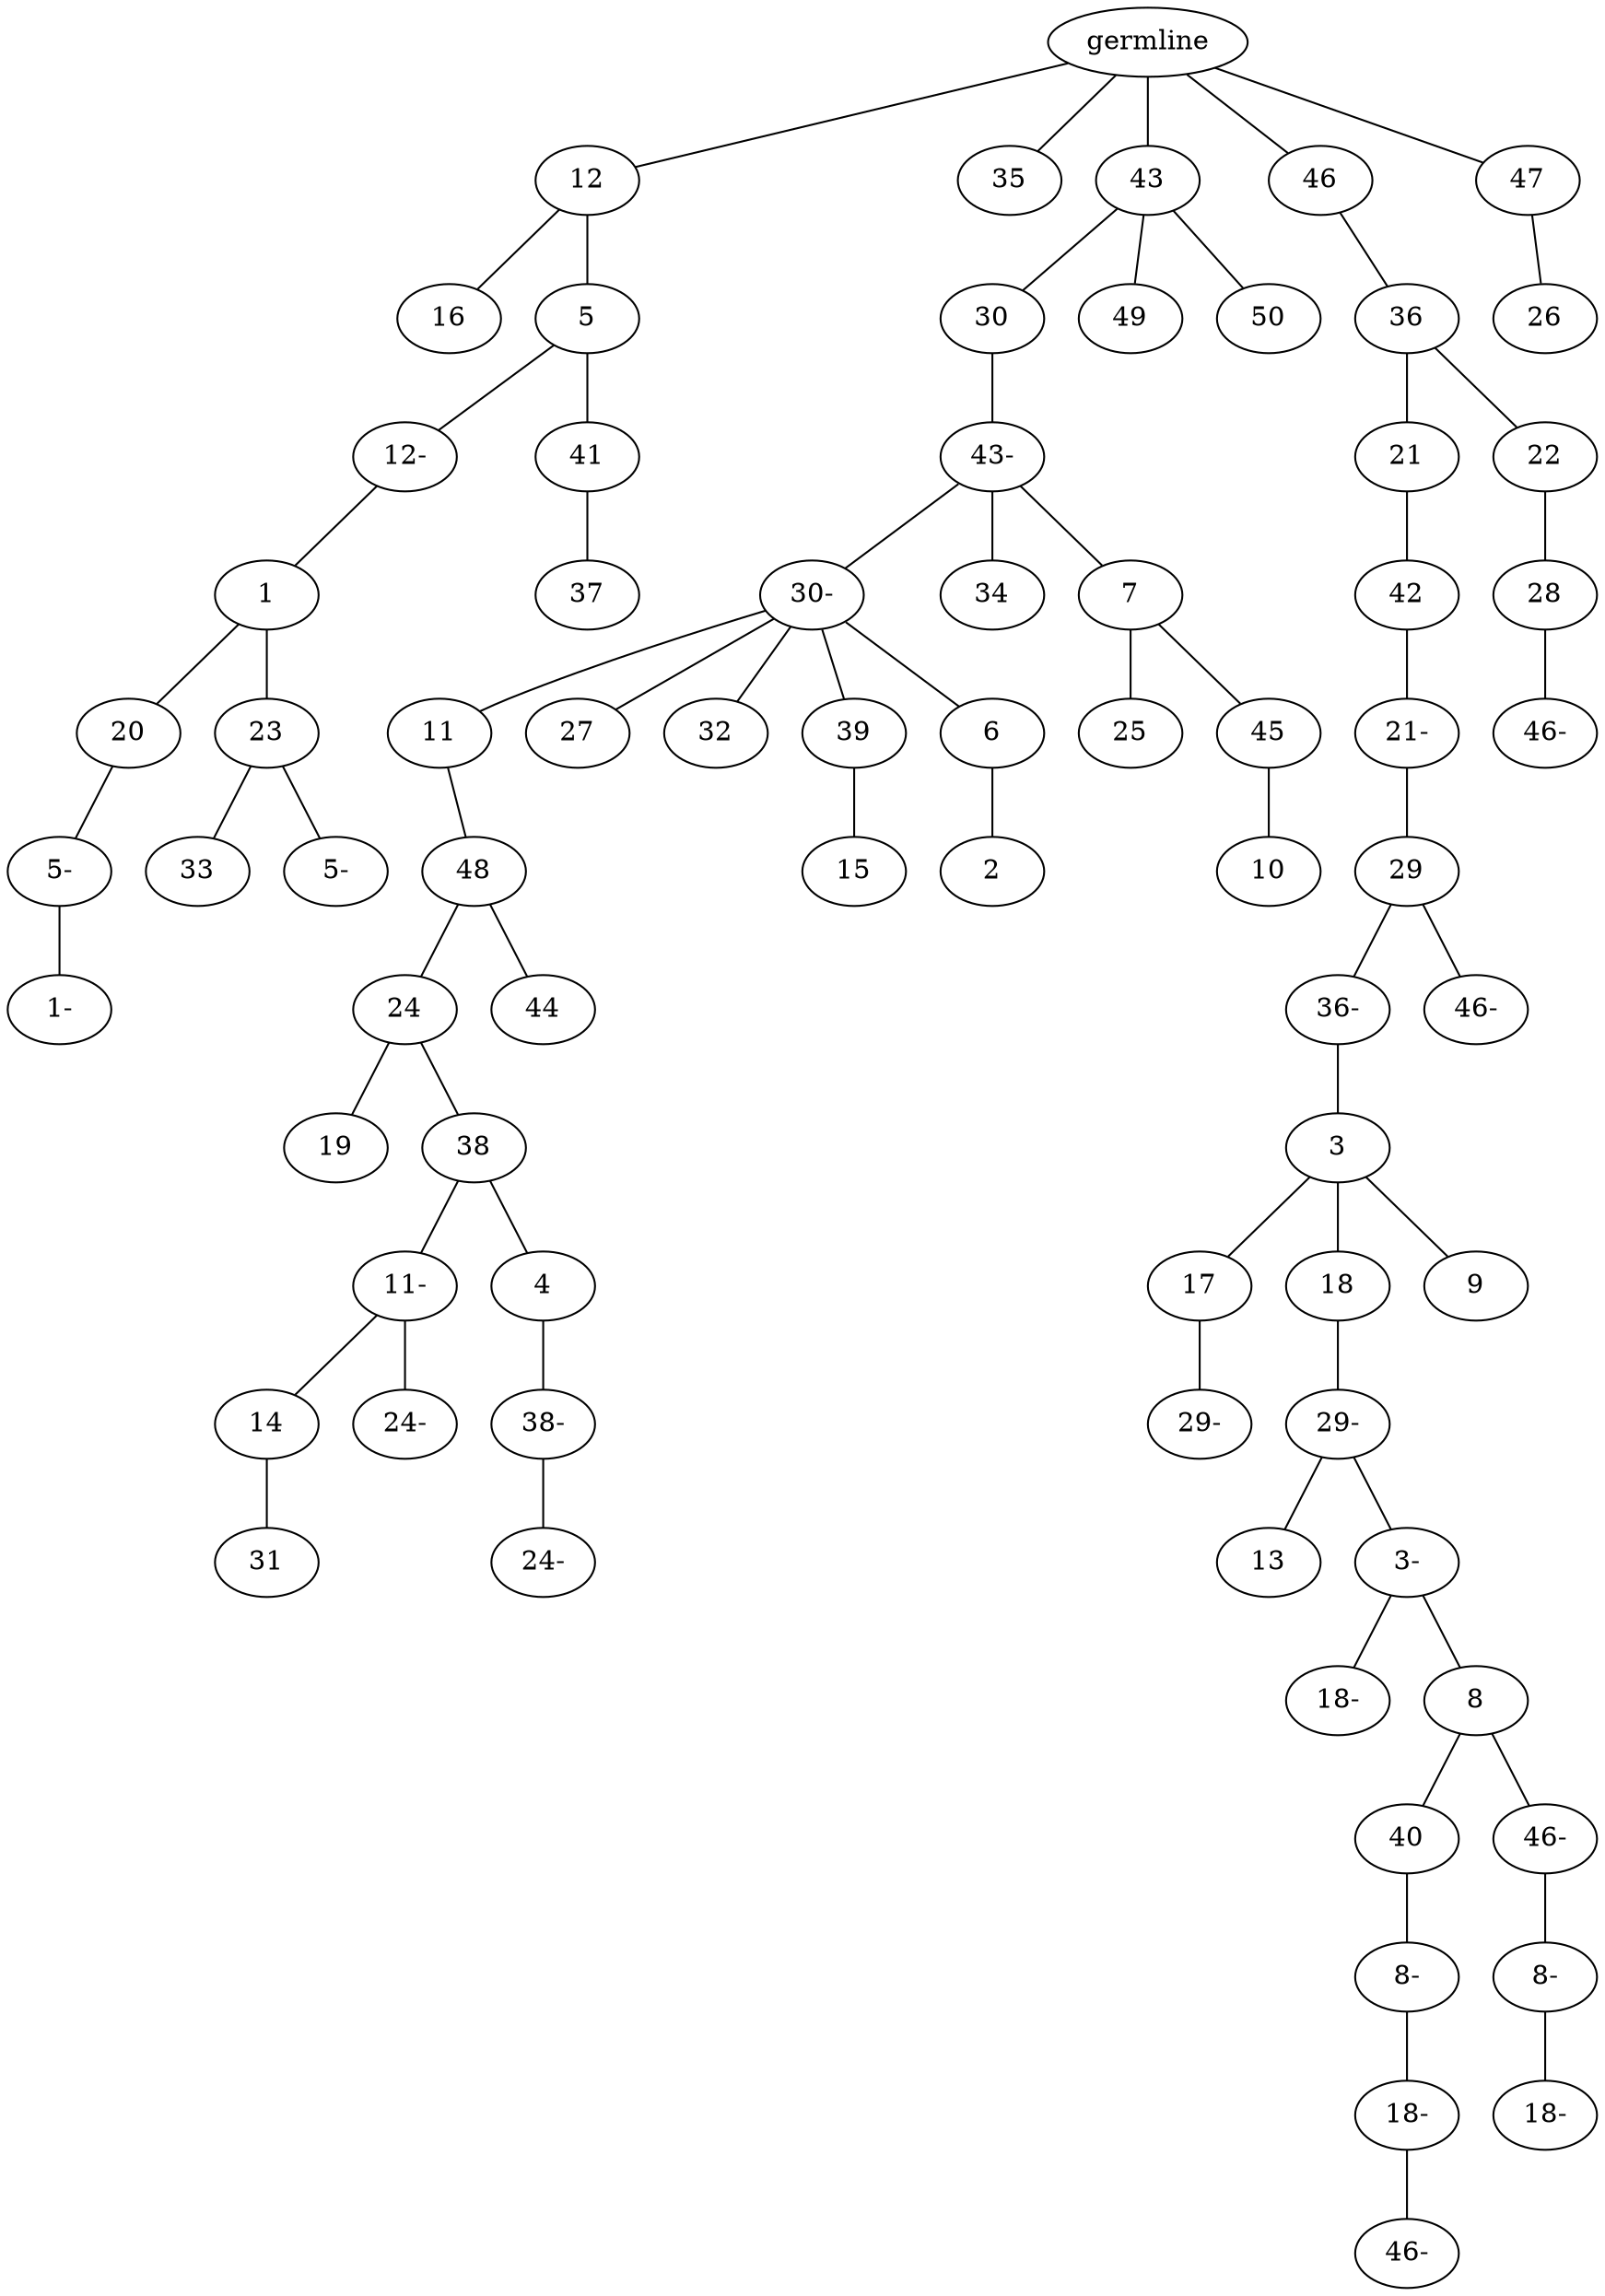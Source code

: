 graph tree {
    "140254217458736" [label="germline"];
    "140254216101216" [label="12"];
    "140254217484896" [label="16"];
    "140254217483408" [label="5"];
    "140254217140064" [label="12-"];
    "140254215964176" [label="1"];
    "140254215963120" [label="20"];
    "140254215954688" [label="5-"];
    "140254215955936" [label="1-"];
    "140254215954976" [label="23"];
    "140254215956800" [label="33"];
    "140254215955072" [label="5-"];
    "140254217141552" [label="41"];
    "140254215966480" [label="37"];
    "140254217482736" [label="35"];
    "140254217484800" [label="43"];
    "140254217139296" [label="30"];
    "140254215957328" [label="43-"];
    "140254217073952" [label="30-"];
    "140254217073232" [label="11"];
    "140254217075440" [label="48"];
    "140254217076544" [label="24"];
    "140254217076400" [label="19"];
    "140254217075680" [label="38"];
    "140254217075152" [label="11-"];
    "140254217073568" [label="14"];
    "140254217072944" [label="31"];
    "140254217073712" [label="24-"];
    "140254217073088" [label="4"];
    "140254217073472" [label="38-"];
    "140254217076208" [label="24-"];
    "140254217075248" [label="44"];
    "140254217074672" [label="27"];
    "140254217073616" [label="32"];
    "140254217074864" [label="39"];
    "140254217073328" [label="15"];
    "140254217076112" [label="6"];
    "140254217074720" [label="2"];
    "140254217075056" [label="34"];
    "140254217073184" [label="7"];
    "140254217076640" [label="25"];
    "140254217074912" [label="45"];
    "140254217072752" [label="10"];
    "140254217139056" [label="49"];
    "140254215966240" [label="50"];
    "140254217483888" [label="46"];
    "140254215956320" [label="36"];
    "140254217074288" [label="21"];
    "140254217076352" [label="42"];
    "140254216798944" [label="21-"];
    "140254217277056" [label="29"];
    "140254217273456" [label="36-"];
    "140254217276240" [label="3"];
    "140254217321632" [label="17"];
    "140254217320480" [label="29-"];
    "140254217321536" [label="18"];
    "140254217322112" [label="29-"];
    "140254217322256" [label="13"];
    "140254217318992" [label="3-"];
    "140254217318560" [label="18-"];
    "140254217321248" [label="8"];
    "140254217321344" [label="40"];
    "140254217320192" [label="8-"];
    "140254217321440" [label="18-"];
    "140254216872336" [label="46-"];
    "140254217321152" [label="46-"];
    "140254217322208" [label="8-"];
    "140254217322448" [label="18-"];
    "140254217321392" [label="9"];
    "140254217276864" [label="46-"];
    "140254217075776" [label="22"];
    "140254216801488" [label="28"];
    "140254217273696" [label="46-"];
    "140254217139152" [label="47"];
    "140254217073808" [label="26"];
    "140254217458736" -- "140254216101216";
    "140254217458736" -- "140254217482736";
    "140254217458736" -- "140254217484800";
    "140254217458736" -- "140254217483888";
    "140254217458736" -- "140254217139152";
    "140254216101216" -- "140254217484896";
    "140254216101216" -- "140254217483408";
    "140254217483408" -- "140254217140064";
    "140254217483408" -- "140254217141552";
    "140254217140064" -- "140254215964176";
    "140254215964176" -- "140254215963120";
    "140254215964176" -- "140254215954976";
    "140254215963120" -- "140254215954688";
    "140254215954688" -- "140254215955936";
    "140254215954976" -- "140254215956800";
    "140254215954976" -- "140254215955072";
    "140254217141552" -- "140254215966480";
    "140254217484800" -- "140254217139296";
    "140254217484800" -- "140254217139056";
    "140254217484800" -- "140254215966240";
    "140254217139296" -- "140254215957328";
    "140254215957328" -- "140254217073952";
    "140254215957328" -- "140254217075056";
    "140254215957328" -- "140254217073184";
    "140254217073952" -- "140254217073232";
    "140254217073952" -- "140254217074672";
    "140254217073952" -- "140254217073616";
    "140254217073952" -- "140254217074864";
    "140254217073952" -- "140254217076112";
    "140254217073232" -- "140254217075440";
    "140254217075440" -- "140254217076544";
    "140254217075440" -- "140254217075248";
    "140254217076544" -- "140254217076400";
    "140254217076544" -- "140254217075680";
    "140254217075680" -- "140254217075152";
    "140254217075680" -- "140254217073088";
    "140254217075152" -- "140254217073568";
    "140254217075152" -- "140254217073712";
    "140254217073568" -- "140254217072944";
    "140254217073088" -- "140254217073472";
    "140254217073472" -- "140254217076208";
    "140254217074864" -- "140254217073328";
    "140254217076112" -- "140254217074720";
    "140254217073184" -- "140254217076640";
    "140254217073184" -- "140254217074912";
    "140254217074912" -- "140254217072752";
    "140254217483888" -- "140254215956320";
    "140254215956320" -- "140254217074288";
    "140254215956320" -- "140254217075776";
    "140254217074288" -- "140254217076352";
    "140254217076352" -- "140254216798944";
    "140254216798944" -- "140254217277056";
    "140254217277056" -- "140254217273456";
    "140254217277056" -- "140254217276864";
    "140254217273456" -- "140254217276240";
    "140254217276240" -- "140254217321632";
    "140254217276240" -- "140254217321536";
    "140254217276240" -- "140254217321392";
    "140254217321632" -- "140254217320480";
    "140254217321536" -- "140254217322112";
    "140254217322112" -- "140254217322256";
    "140254217322112" -- "140254217318992";
    "140254217318992" -- "140254217318560";
    "140254217318992" -- "140254217321248";
    "140254217321248" -- "140254217321344";
    "140254217321248" -- "140254217321152";
    "140254217321344" -- "140254217320192";
    "140254217320192" -- "140254217321440";
    "140254217321440" -- "140254216872336";
    "140254217321152" -- "140254217322208";
    "140254217322208" -- "140254217322448";
    "140254217075776" -- "140254216801488";
    "140254216801488" -- "140254217273696";
    "140254217139152" -- "140254217073808";
}
